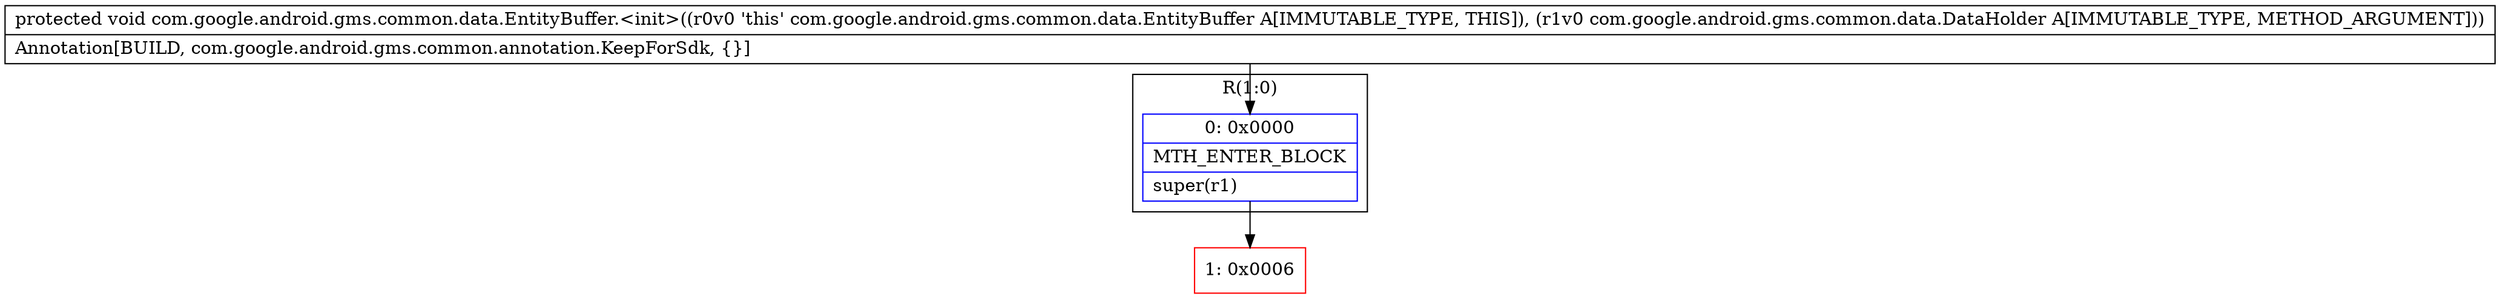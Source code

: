 digraph "CFG forcom.google.android.gms.common.data.EntityBuffer.\<init\>(Lcom\/google\/android\/gms\/common\/data\/DataHolder;)V" {
subgraph cluster_Region_89687344 {
label = "R(1:0)";
node [shape=record,color=blue];
Node_0 [shape=record,label="{0\:\ 0x0000|MTH_ENTER_BLOCK\l|super(r1)\l}"];
}
Node_1 [shape=record,color=red,label="{1\:\ 0x0006}"];
MethodNode[shape=record,label="{protected void com.google.android.gms.common.data.EntityBuffer.\<init\>((r0v0 'this' com.google.android.gms.common.data.EntityBuffer A[IMMUTABLE_TYPE, THIS]), (r1v0 com.google.android.gms.common.data.DataHolder A[IMMUTABLE_TYPE, METHOD_ARGUMENT]))  | Annotation[BUILD, com.google.android.gms.common.annotation.KeepForSdk, \{\}]\l}"];
MethodNode -> Node_0;
Node_0 -> Node_1;
}

